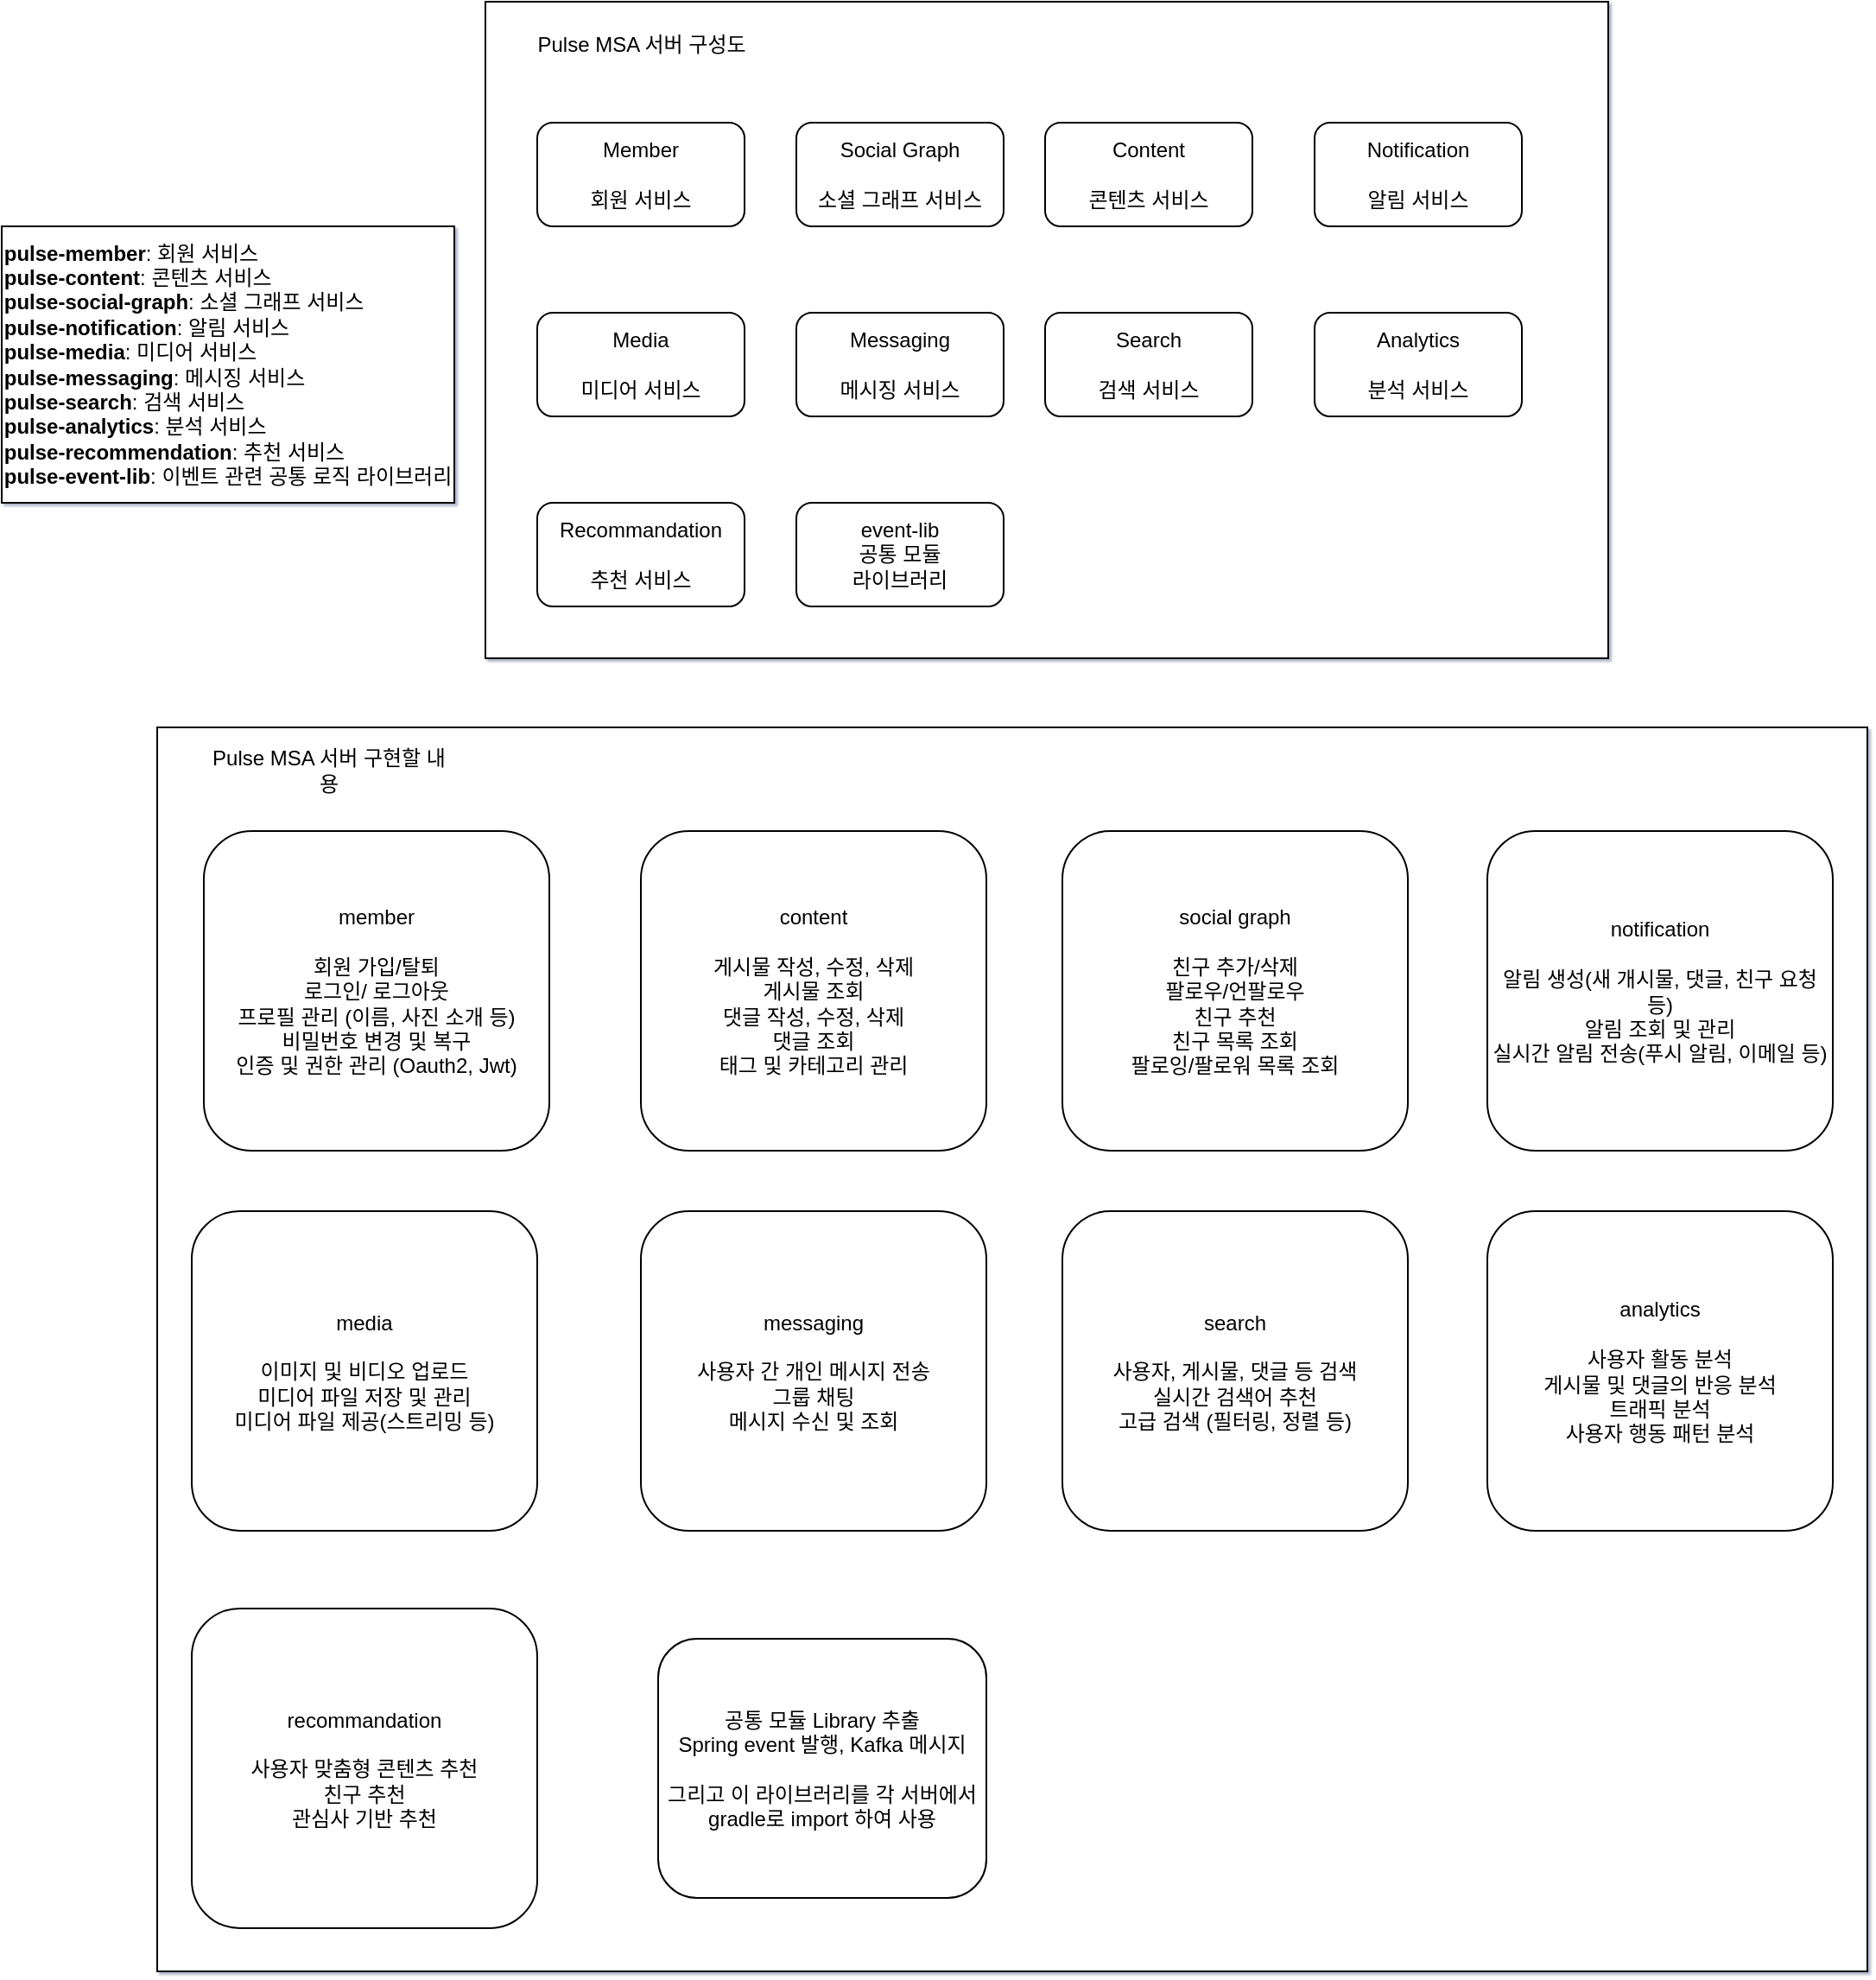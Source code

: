 <mxfile version="21.6.1" type="device">
  <diagram name="페이지-1" id="05k3A8qEgXLGpjVdd8z4">
    <mxGraphModel dx="2261" dy="854" grid="1" gridSize="10" guides="1" tooltips="1" connect="1" arrows="1" fold="1" page="1" pageScale="1" pageWidth="827" pageHeight="1169" math="0" shadow="1">
      <root>
        <mxCell id="0" />
        <mxCell id="1" parent="0" />
        <mxCell id="EDXE8RHx-zJdLqeyHTM2-24" value="" style="rounded=0;whiteSpace=wrap;html=1;" vertex="1" parent="1">
          <mxGeometry x="-540" y="510" width="990" height="720" as="geometry" />
        </mxCell>
        <mxCell id="EDXE8RHx-zJdLqeyHTM2-11" value="" style="rounded=0;whiteSpace=wrap;html=1;" vertex="1" parent="1">
          <mxGeometry x="-350" y="90" width="650" height="380" as="geometry" />
        </mxCell>
        <mxCell id="EDXE8RHx-zJdLqeyHTM2-1" value="Member&lt;br&gt;&lt;br&gt;회원 서비스" style="rounded=1;whiteSpace=wrap;html=1;" vertex="1" parent="1">
          <mxGeometry x="-320" y="160" width="120" height="60" as="geometry" />
        </mxCell>
        <mxCell id="EDXE8RHx-zJdLqeyHTM2-2" value="Social Graph&lt;br&gt;&lt;br&gt;소셜 그래프 서비스" style="rounded=1;whiteSpace=wrap;html=1;" vertex="1" parent="1">
          <mxGeometry x="-170" y="160" width="120" height="60" as="geometry" />
        </mxCell>
        <mxCell id="EDXE8RHx-zJdLqeyHTM2-3" value="Content&lt;br&gt;&lt;br&gt;콘텐츠 서비스" style="rounded=1;whiteSpace=wrap;html=1;" vertex="1" parent="1">
          <mxGeometry x="-26" y="160" width="120" height="60" as="geometry" />
        </mxCell>
        <mxCell id="EDXE8RHx-zJdLqeyHTM2-4" value="Notification&lt;br&gt;&lt;br&gt;알림 서비스" style="rounded=1;whiteSpace=wrap;html=1;" vertex="1" parent="1">
          <mxGeometry x="130" y="160" width="120" height="60" as="geometry" />
        </mxCell>
        <mxCell id="EDXE8RHx-zJdLqeyHTM2-5" value="Media&lt;br&gt;&lt;br&gt;미디어 서비스" style="rounded=1;whiteSpace=wrap;html=1;" vertex="1" parent="1">
          <mxGeometry x="-320" y="270" width="120" height="60" as="geometry" />
        </mxCell>
        <mxCell id="EDXE8RHx-zJdLqeyHTM2-6" value="Messaging&lt;br&gt;&lt;br&gt;메시징 서비스" style="rounded=1;whiteSpace=wrap;html=1;" vertex="1" parent="1">
          <mxGeometry x="-170" y="270" width="120" height="60" as="geometry" />
        </mxCell>
        <mxCell id="EDXE8RHx-zJdLqeyHTM2-7" value="Search&lt;br&gt;&lt;br&gt;검색 서비스" style="rounded=1;whiteSpace=wrap;html=1;" vertex="1" parent="1">
          <mxGeometry x="-26" y="270" width="120" height="60" as="geometry" />
        </mxCell>
        <mxCell id="EDXE8RHx-zJdLqeyHTM2-8" value="Analytics&lt;br&gt;&lt;br&gt;분석 서비스" style="rounded=1;whiteSpace=wrap;html=1;" vertex="1" parent="1">
          <mxGeometry x="130" y="270" width="120" height="60" as="geometry" />
        </mxCell>
        <mxCell id="EDXE8RHx-zJdLqeyHTM2-9" value="Recommandation&lt;br&gt;&lt;br&gt;추천 서비스" style="rounded=1;whiteSpace=wrap;html=1;" vertex="1" parent="1">
          <mxGeometry x="-320" y="380" width="120" height="60" as="geometry" />
        </mxCell>
        <mxCell id="EDXE8RHx-zJdLqeyHTM2-10" value="공통 모듈 Library 추출&lt;br&gt;Spring event 발행, Kafka 메시지&lt;br&gt;&lt;br&gt;그리고 이 라이브러리를 각 서버에서 gradle로 import 하여 사용" style="rounded=1;whiteSpace=wrap;html=1;" vertex="1" parent="1">
          <mxGeometry x="-250" y="1037.5" width="190" height="150" as="geometry" />
        </mxCell>
        <mxCell id="EDXE8RHx-zJdLqeyHTM2-12" value="member&lt;br&gt;&lt;br&gt;회원 가입/탈퇴&lt;br&gt;로그인/ 로그아웃&lt;br&gt;프로필 관리 (이름, 사진 소개 등)&lt;br&gt;비밀번호 변경 및 복구&lt;br&gt;인증 및 권한 관리 (Oauth2, Jwt)" style="rounded=1;whiteSpace=wrap;html=1;" vertex="1" parent="1">
          <mxGeometry x="-513" y="570" width="200" height="185" as="geometry" />
        </mxCell>
        <mxCell id="EDXE8RHx-zJdLqeyHTM2-13" value="content&lt;br&gt;&lt;br&gt;게시물 작성, 수정, 삭제&lt;br&gt;게시물 조회&lt;br&gt;댓글 작성, 수정, 삭제&lt;br&gt;댓글 조회&lt;br&gt;태그 및 카테고리 관리" style="rounded=1;whiteSpace=wrap;html=1;" vertex="1" parent="1">
          <mxGeometry x="-260" y="570" width="200" height="185" as="geometry" />
        </mxCell>
        <mxCell id="EDXE8RHx-zJdLqeyHTM2-14" value="social graph&lt;br&gt;&lt;br&gt;친구 추가/삭제&lt;br&gt;팔로우/언팔로우&lt;br&gt;친구 추천&lt;br&gt;친구 목록 조회&lt;br&gt;팔로잉/팔로워 목록 조회" style="rounded=1;whiteSpace=wrap;html=1;" vertex="1" parent="1">
          <mxGeometry x="-16" y="570" width="200" height="185" as="geometry" />
        </mxCell>
        <mxCell id="EDXE8RHx-zJdLqeyHTM2-15" value="notification&lt;br&gt;&lt;br&gt;알림 생성(새 개시물, 댓글, 친구 요청 등)&lt;br&gt;알림 조회 및 관리&lt;br&gt;실시간 알림 전송(푸시 알림, 이메일 등)" style="rounded=1;whiteSpace=wrap;html=1;" vertex="1" parent="1">
          <mxGeometry x="230" y="570" width="200" height="185" as="geometry" />
        </mxCell>
        <mxCell id="EDXE8RHx-zJdLqeyHTM2-16" value="media&lt;br&gt;&lt;br&gt;이미지 및 비디오 업로드&lt;br&gt;미디어 파일 저장 및 관리&lt;br&gt;미디어 파일 제공(스트리밍 등)" style="rounded=1;whiteSpace=wrap;html=1;" vertex="1" parent="1">
          <mxGeometry x="-520" y="790" width="200" height="185" as="geometry" />
        </mxCell>
        <mxCell id="EDXE8RHx-zJdLqeyHTM2-17" value="messaging&lt;br&gt;&lt;br&gt;사용자 간 개인 메시지 전송&lt;br&gt;그룹 채팅&lt;br&gt;메시지 수신 및 조회" style="rounded=1;whiteSpace=wrap;html=1;" vertex="1" parent="1">
          <mxGeometry x="-260" y="790" width="200" height="185" as="geometry" />
        </mxCell>
        <mxCell id="EDXE8RHx-zJdLqeyHTM2-18" value="search&lt;br&gt;&lt;br&gt;사용자, 게시물, 댓글 등 검색&lt;br&gt;실시간 검색어 추천&lt;br&gt;고급 검색 (필터링, 정렬 등)" style="rounded=1;whiteSpace=wrap;html=1;" vertex="1" parent="1">
          <mxGeometry x="-16" y="790" width="200" height="185" as="geometry" />
        </mxCell>
        <mxCell id="EDXE8RHx-zJdLqeyHTM2-19" value="analytics&lt;br&gt;&lt;br&gt;사용자 활동 분석&lt;br&gt;게시물 및 댓글의 반응 분석&lt;br&gt;트래픽 분석&lt;br&gt;사용자 행동 패턴 분석" style="rounded=1;whiteSpace=wrap;html=1;" vertex="1" parent="1">
          <mxGeometry x="230" y="790" width="200" height="185" as="geometry" />
        </mxCell>
        <mxCell id="EDXE8RHx-zJdLqeyHTM2-20" value="recommandation&lt;br&gt;&lt;br&gt;사용자 맞춤형 콘텐츠 추천&lt;br&gt;친구 추천&lt;br&gt;관심사 기반 추천" style="rounded=1;whiteSpace=wrap;html=1;" vertex="1" parent="1">
          <mxGeometry x="-520" y="1020" width="200" height="185" as="geometry" />
        </mxCell>
        <mxCell id="EDXE8RHx-zJdLqeyHTM2-22" value="event-lib&lt;br&gt;공통 모듈&lt;br&gt;라이브러리" style="rounded=1;whiteSpace=wrap;html=1;" vertex="1" parent="1">
          <mxGeometry x="-170" y="380" width="120" height="60" as="geometry" />
        </mxCell>
        <mxCell id="EDXE8RHx-zJdLqeyHTM2-23" value="Pulse MSA 서버 구성도" style="text;html=1;strokeColor=none;fillColor=none;align=center;verticalAlign=middle;whiteSpace=wrap;rounded=0;" vertex="1" parent="1">
          <mxGeometry x="-332.5" y="100" width="145" height="30" as="geometry" />
        </mxCell>
        <mxCell id="EDXE8RHx-zJdLqeyHTM2-25" value="Pulse MSA 서버 구현할 내용" style="text;html=1;strokeColor=none;fillColor=none;align=center;verticalAlign=middle;whiteSpace=wrap;rounded=0;" vertex="1" parent="1">
          <mxGeometry x="-513" y="520" width="145" height="30" as="geometry" />
        </mxCell>
        <mxCell id="EDXE8RHx-zJdLqeyHTM2-26" value="&lt;div style=&quot;text-align: left;&quot;&gt;&lt;strong style=&quot;background-color: initial;&quot;&gt;pulse-member&lt;/strong&gt;&lt;span style=&quot;background-color: initial;&quot;&gt;: 회원 서비스&lt;/span&gt;&lt;/div&gt;&lt;strong style=&quot;background-color: initial;&quot;&gt;&lt;div style=&quot;text-align: left;&quot;&gt;&lt;strong style=&quot;background-color: initial;&quot;&gt;pulse-content&lt;/strong&gt;&lt;span style=&quot;background-color: initial; font-weight: normal;&quot;&gt;: 콘텐츠 서비스&lt;/span&gt;&lt;/div&gt;&lt;/strong&gt;&lt;strong style=&quot;background-color: initial;&quot;&gt;&lt;div style=&quot;text-align: left;&quot;&gt;&lt;strong style=&quot;background-color: initial;&quot;&gt;pulse-social-graph&lt;/strong&gt;&lt;span style=&quot;background-color: initial; font-weight: normal;&quot;&gt;: 소셜 그래프 서비스&lt;/span&gt;&lt;/div&gt;&lt;/strong&gt;&lt;strong style=&quot;background-color: initial;&quot;&gt;&lt;div style=&quot;text-align: left;&quot;&gt;&lt;strong style=&quot;background-color: initial;&quot;&gt;pulse-notification&lt;/strong&gt;&lt;span style=&quot;background-color: initial; font-weight: normal;&quot;&gt;: 알림 서비스&lt;/span&gt;&lt;/div&gt;&lt;/strong&gt;&lt;strong style=&quot;background-color: initial;&quot;&gt;&lt;div style=&quot;text-align: left;&quot;&gt;&lt;strong style=&quot;background-color: initial;&quot;&gt;pulse-media&lt;/strong&gt;&lt;span style=&quot;background-color: initial; font-weight: normal;&quot;&gt;: 미디어 서비스&lt;/span&gt;&lt;/div&gt;&lt;/strong&gt;&lt;strong style=&quot;background-color: initial;&quot;&gt;&lt;div style=&quot;text-align: left;&quot;&gt;&lt;strong style=&quot;background-color: initial;&quot;&gt;pulse-messaging&lt;/strong&gt;&lt;span style=&quot;background-color: initial; font-weight: normal;&quot;&gt;: 메시징 서비스&lt;/span&gt;&lt;/div&gt;&lt;/strong&gt;&lt;strong style=&quot;background-color: initial;&quot;&gt;&lt;div style=&quot;text-align: left;&quot;&gt;&lt;strong style=&quot;background-color: initial;&quot;&gt;pulse-search&lt;/strong&gt;&lt;span style=&quot;background-color: initial; font-weight: normal;&quot;&gt;: 검색 서비스&lt;/span&gt;&lt;/div&gt;&lt;/strong&gt;&lt;strong style=&quot;background-color: initial;&quot;&gt;&lt;div style=&quot;text-align: left;&quot;&gt;&lt;strong style=&quot;background-color: initial;&quot;&gt;pulse-analytics&lt;/strong&gt;&lt;span style=&quot;background-color: initial; font-weight: normal;&quot;&gt;: 분석 서비스&lt;/span&gt;&lt;/div&gt;&lt;/strong&gt;&lt;span style=&quot;background-color: initial;&quot;&gt;&lt;div style=&quot;font-weight: bold; text-align: left;&quot;&gt;&lt;strong style=&quot;background-color: initial;&quot;&gt;pulse-recommendation&lt;/strong&gt;&lt;span style=&quot;background-color: initial; font-weight: normal;&quot;&gt;: 추천 서비스&lt;/span&gt;&lt;/div&gt;&lt;div style=&quot;text-align: left;&quot;&gt;&lt;b&gt;pulse-event-lib&lt;/b&gt;: 이벤트 관련 공통 로직 라이브러리&lt;/div&gt;&lt;/span&gt;" style="text;html=1;align=center;verticalAlign=middle;whiteSpace=wrap;rounded=0;shadow=0;fillColor=default;strokeColor=default;" vertex="1" parent="1">
          <mxGeometry x="-630" y="220" width="262" height="160" as="geometry" />
        </mxCell>
      </root>
    </mxGraphModel>
  </diagram>
</mxfile>
